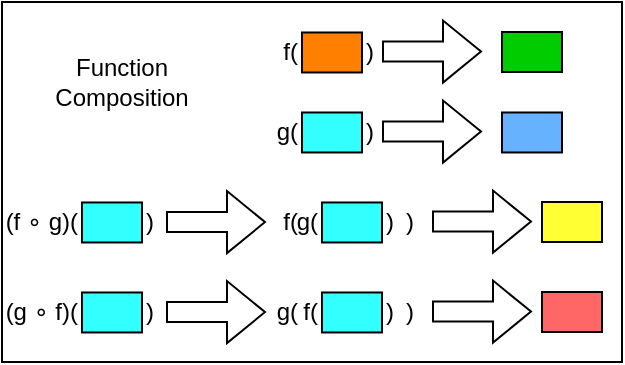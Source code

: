 <mxfile version="22.1.2" type="device">
  <diagram name="Page-1" id="yDm_fk6TP922wjxOswY0">
    <mxGraphModel dx="518" dy="303" grid="1" gridSize="10" guides="1" tooltips="1" connect="1" arrows="1" fold="1" page="1" pageScale="1" pageWidth="850" pageHeight="1100" math="0" shadow="0">
      <root>
        <mxCell id="0" />
        <mxCell id="1" parent="0" />
        <mxCell id="ql5bJYzX-HCdSsMvNmTN-38" value="" style="rounded=0;whiteSpace=wrap;html=1;" parent="1" vertex="1">
          <mxGeometry x="30" y="230" width="310" height="180" as="geometry" />
        </mxCell>
        <mxCell id="na5M3DxnnnXHPQN4cRmD-43" value="f(" style="text;html=1;strokeColor=none;fillColor=none;align=right;verticalAlign=middle;whiteSpace=wrap;rounded=0;" vertex="1" parent="1">
          <mxGeometry x="160" y="370" width="30" height="30" as="geometry" />
        </mxCell>
        <mxCell id="ql5bJYzX-HCdSsMvNmTN-1" value="f(" style="text;html=1;strokeColor=none;fillColor=none;align=right;verticalAlign=middle;whiteSpace=wrap;rounded=0;" parent="1" vertex="1">
          <mxGeometry x="150" y="240" width="30" height="30" as="geometry" />
        </mxCell>
        <mxCell id="ql5bJYzX-HCdSsMvNmTN-4" value="" style="rounded=0;whiteSpace=wrap;html=1;fillColor=#FF8000;" parent="1" vertex="1">
          <mxGeometry x="180" y="245.24" width="30" height="20" as="geometry" />
        </mxCell>
        <mxCell id="ql5bJYzX-HCdSsMvNmTN-11" value=")" style="text;html=1;strokeColor=none;fillColor=none;align=left;verticalAlign=middle;whiteSpace=wrap;rounded=0;" parent="1" vertex="1">
          <mxGeometry x="210" y="240" width="10" height="30" as="geometry" />
        </mxCell>
        <mxCell id="ql5bJYzX-HCdSsMvNmTN-17" value="" style="shape=flexArrow;endArrow=classic;html=1;rounded=0;exitX=0;exitY=0.5;exitDx=0;exitDy=0;" parent="1" edge="1">
          <mxGeometry width="50" height="50" relative="1" as="geometry">
            <mxPoint x="220" y="254.8" as="sourcePoint" />
            <mxPoint x="270" y="254.8" as="targetPoint" />
          </mxGeometry>
        </mxCell>
        <mxCell id="na5M3DxnnnXHPQN4cRmD-3" value="" style="rounded=0;whiteSpace=wrap;html=1;fillColor=#00CC00;" vertex="1" parent="1">
          <mxGeometry x="280" y="245" width="30" height="20" as="geometry" />
        </mxCell>
        <mxCell id="na5M3DxnnnXHPQN4cRmD-11" value="g(" style="text;html=1;strokeColor=none;fillColor=none;align=right;verticalAlign=middle;whiteSpace=wrap;rounded=0;" vertex="1" parent="1">
          <mxGeometry x="150" y="280" width="30" height="30" as="geometry" />
        </mxCell>
        <mxCell id="na5M3DxnnnXHPQN4cRmD-12" value="" style="rounded=0;whiteSpace=wrap;html=1;fillColor=#33FFFF;" vertex="1" parent="1">
          <mxGeometry x="180" y="285.24" width="30" height="20" as="geometry" />
        </mxCell>
        <mxCell id="na5M3DxnnnXHPQN4cRmD-13" value=")" style="text;html=1;strokeColor=none;fillColor=none;align=left;verticalAlign=middle;whiteSpace=wrap;rounded=0;" vertex="1" parent="1">
          <mxGeometry x="210" y="280" width="10" height="30" as="geometry" />
        </mxCell>
        <mxCell id="na5M3DxnnnXHPQN4cRmD-14" value="" style="shape=flexArrow;endArrow=classic;html=1;rounded=0;exitX=0;exitY=0.5;exitDx=0;exitDy=0;" edge="1" parent="1">
          <mxGeometry width="50" height="50" relative="1" as="geometry">
            <mxPoint x="220" y="294.8" as="sourcePoint" />
            <mxPoint x="270" y="294.8" as="targetPoint" />
          </mxGeometry>
        </mxCell>
        <mxCell id="na5M3DxnnnXHPQN4cRmD-15" value="" style="rounded=0;whiteSpace=wrap;html=1;fillColor=#66B2FF;" vertex="1" parent="1">
          <mxGeometry x="280" y="285.24" width="30" height="20" as="geometry" />
        </mxCell>
        <mxCell id="na5M3DxnnnXHPQN4cRmD-18" value="f(" style="text;html=1;strokeColor=none;fillColor=none;align=right;verticalAlign=middle;whiteSpace=wrap;rounded=0;" vertex="1" parent="1">
          <mxGeometry x="150" y="325" width="30" height="30" as="geometry" />
        </mxCell>
        <mxCell id="na5M3DxnnnXHPQN4cRmD-20" value=")" style="text;html=1;strokeColor=none;fillColor=none;align=left;verticalAlign=middle;whiteSpace=wrap;rounded=0;" vertex="1" parent="1">
          <mxGeometry x="230" y="325.24" width="10" height="30" as="geometry" />
        </mxCell>
        <mxCell id="na5M3DxnnnXHPQN4cRmD-21" value="" style="shape=flexArrow;endArrow=classic;html=1;rounded=0;exitX=0;exitY=0.5;exitDx=0;exitDy=0;" edge="1" parent="1">
          <mxGeometry width="50" height="50" relative="1" as="geometry">
            <mxPoint x="245" y="339.8" as="sourcePoint" />
            <mxPoint x="295" y="339.8" as="targetPoint" />
          </mxGeometry>
        </mxCell>
        <mxCell id="na5M3DxnnnXHPQN4cRmD-22" value="" style="rounded=0;whiteSpace=wrap;html=1;fillColor=#FFFF33;" vertex="1" parent="1">
          <mxGeometry x="300" y="330" width="30" height="20" as="geometry" />
        </mxCell>
        <mxCell id="na5M3DxnnnXHPQN4cRmD-32" value="g(" style="text;html=1;strokeColor=none;fillColor=none;align=right;verticalAlign=middle;whiteSpace=wrap;rounded=0;" vertex="1" parent="1">
          <mxGeometry x="160" y="325" width="30" height="30" as="geometry" />
        </mxCell>
        <mxCell id="na5M3DxnnnXHPQN4cRmD-33" value="" style="rounded=0;whiteSpace=wrap;html=1;fillColor=#33FFFF;" vertex="1" parent="1">
          <mxGeometry x="190" y="330.24" width="30" height="20" as="geometry" />
        </mxCell>
        <mxCell id="na5M3DxnnnXHPQN4cRmD-34" value=")" style="text;html=1;strokeColor=none;fillColor=none;align=left;verticalAlign=middle;whiteSpace=wrap;rounded=0;" vertex="1" parent="1">
          <mxGeometry x="220" y="325" width="10" height="30" as="geometry" />
        </mxCell>
        <mxCell id="na5M3DxnnnXHPQN4cRmD-35" value="(f&amp;nbsp;&lt;span style=&quot;box-sizing: border-box; border-style: initial; border-color: initial; border-image: initial; text-align: center;&quot;&gt;∘ g)(&lt;/span&gt;" style="text;html=1;strokeColor=none;fillColor=none;align=right;verticalAlign=middle;whiteSpace=wrap;rounded=0;" vertex="1" parent="1">
          <mxGeometry x="30" y="325.24" width="40" height="30" as="geometry" />
        </mxCell>
        <mxCell id="na5M3DxnnnXHPQN4cRmD-36" value="" style="rounded=0;whiteSpace=wrap;html=1;fillColor=#33FFFF;" vertex="1" parent="1">
          <mxGeometry x="70" y="330.24" width="30" height="20" as="geometry" />
        </mxCell>
        <mxCell id="na5M3DxnnnXHPQN4cRmD-37" value=")" style="text;html=1;strokeColor=none;fillColor=none;align=left;verticalAlign=middle;whiteSpace=wrap;rounded=0;" vertex="1" parent="1">
          <mxGeometry x="100" y="325.24" width="10" height="30" as="geometry" />
        </mxCell>
        <mxCell id="na5M3DxnnnXHPQN4cRmD-38" value="" style="shape=flexArrow;endArrow=classic;html=1;rounded=0;exitX=0;exitY=0.5;exitDx=0;exitDy=0;" edge="1" parent="1">
          <mxGeometry width="50" height="50" relative="1" as="geometry">
            <mxPoint x="112" y="340.04" as="sourcePoint" />
            <mxPoint x="162" y="340.04" as="targetPoint" />
          </mxGeometry>
        </mxCell>
        <mxCell id="na5M3DxnnnXHPQN4cRmD-39" value="g(" style="text;html=1;strokeColor=none;fillColor=none;align=right;verticalAlign=middle;whiteSpace=wrap;rounded=0;" vertex="1" parent="1">
          <mxGeometry x="150" y="370" width="30" height="30" as="geometry" />
        </mxCell>
        <mxCell id="na5M3DxnnnXHPQN4cRmD-40" value=")" style="text;html=1;strokeColor=none;fillColor=none;align=left;verticalAlign=middle;whiteSpace=wrap;rounded=0;" vertex="1" parent="1">
          <mxGeometry x="230" y="370.24" width="10" height="30" as="geometry" />
        </mxCell>
        <mxCell id="na5M3DxnnnXHPQN4cRmD-41" value="" style="shape=flexArrow;endArrow=classic;html=1;rounded=0;exitX=0;exitY=0.5;exitDx=0;exitDy=0;" edge="1" parent="1">
          <mxGeometry width="50" height="50" relative="1" as="geometry">
            <mxPoint x="245" y="384.8" as="sourcePoint" />
            <mxPoint x="295" y="384.8" as="targetPoint" />
          </mxGeometry>
        </mxCell>
        <mxCell id="na5M3DxnnnXHPQN4cRmD-42" value="" style="rounded=0;whiteSpace=wrap;html=1;fillColor=#FF6666;" vertex="1" parent="1">
          <mxGeometry x="300" y="375" width="30" height="20" as="geometry" />
        </mxCell>
        <mxCell id="na5M3DxnnnXHPQN4cRmD-44" value="" style="rounded=0;whiteSpace=wrap;html=1;fillColor=#33FFFF;" vertex="1" parent="1">
          <mxGeometry x="190" y="375.24" width="30" height="20" as="geometry" />
        </mxCell>
        <mxCell id="na5M3DxnnnXHPQN4cRmD-45" value=")" style="text;html=1;strokeColor=none;fillColor=none;align=left;verticalAlign=middle;whiteSpace=wrap;rounded=0;" vertex="1" parent="1">
          <mxGeometry x="220" y="370" width="10" height="30" as="geometry" />
        </mxCell>
        <mxCell id="na5M3DxnnnXHPQN4cRmD-46" value="(g&amp;nbsp;&lt;span style=&quot;box-sizing: border-box; border-style: initial; border-color: initial; border-image: initial; text-align: center;&quot;&gt;∘ f)(&lt;/span&gt;" style="text;html=1;strokeColor=none;fillColor=none;align=right;verticalAlign=middle;whiteSpace=wrap;rounded=0;" vertex="1" parent="1">
          <mxGeometry x="30" y="370.24" width="40" height="30" as="geometry" />
        </mxCell>
        <mxCell id="na5M3DxnnnXHPQN4cRmD-47" value="" style="rounded=0;whiteSpace=wrap;html=1;fillColor=#33FFFF;" vertex="1" parent="1">
          <mxGeometry x="70" y="375.24" width="30" height="20" as="geometry" />
        </mxCell>
        <mxCell id="na5M3DxnnnXHPQN4cRmD-48" value=")" style="text;html=1;strokeColor=none;fillColor=none;align=left;verticalAlign=middle;whiteSpace=wrap;rounded=0;" vertex="1" parent="1">
          <mxGeometry x="100" y="370.24" width="10" height="30" as="geometry" />
        </mxCell>
        <mxCell id="na5M3DxnnnXHPQN4cRmD-49" value="" style="shape=flexArrow;endArrow=classic;html=1;rounded=0;exitX=0;exitY=0.5;exitDx=0;exitDy=0;" edge="1" parent="1">
          <mxGeometry width="50" height="50" relative="1" as="geometry">
            <mxPoint x="112" y="385.04" as="sourcePoint" />
            <mxPoint x="162" y="385.04" as="targetPoint" />
          </mxGeometry>
        </mxCell>
        <mxCell id="na5M3DxnnnXHPQN4cRmD-50" value="Function Composition" style="text;html=1;strokeColor=none;fillColor=none;align=center;verticalAlign=middle;whiteSpace=wrap;rounded=0;" vertex="1" parent="1">
          <mxGeometry x="60" y="255.24" width="60" height="30" as="geometry" />
        </mxCell>
      </root>
    </mxGraphModel>
  </diagram>
</mxfile>
